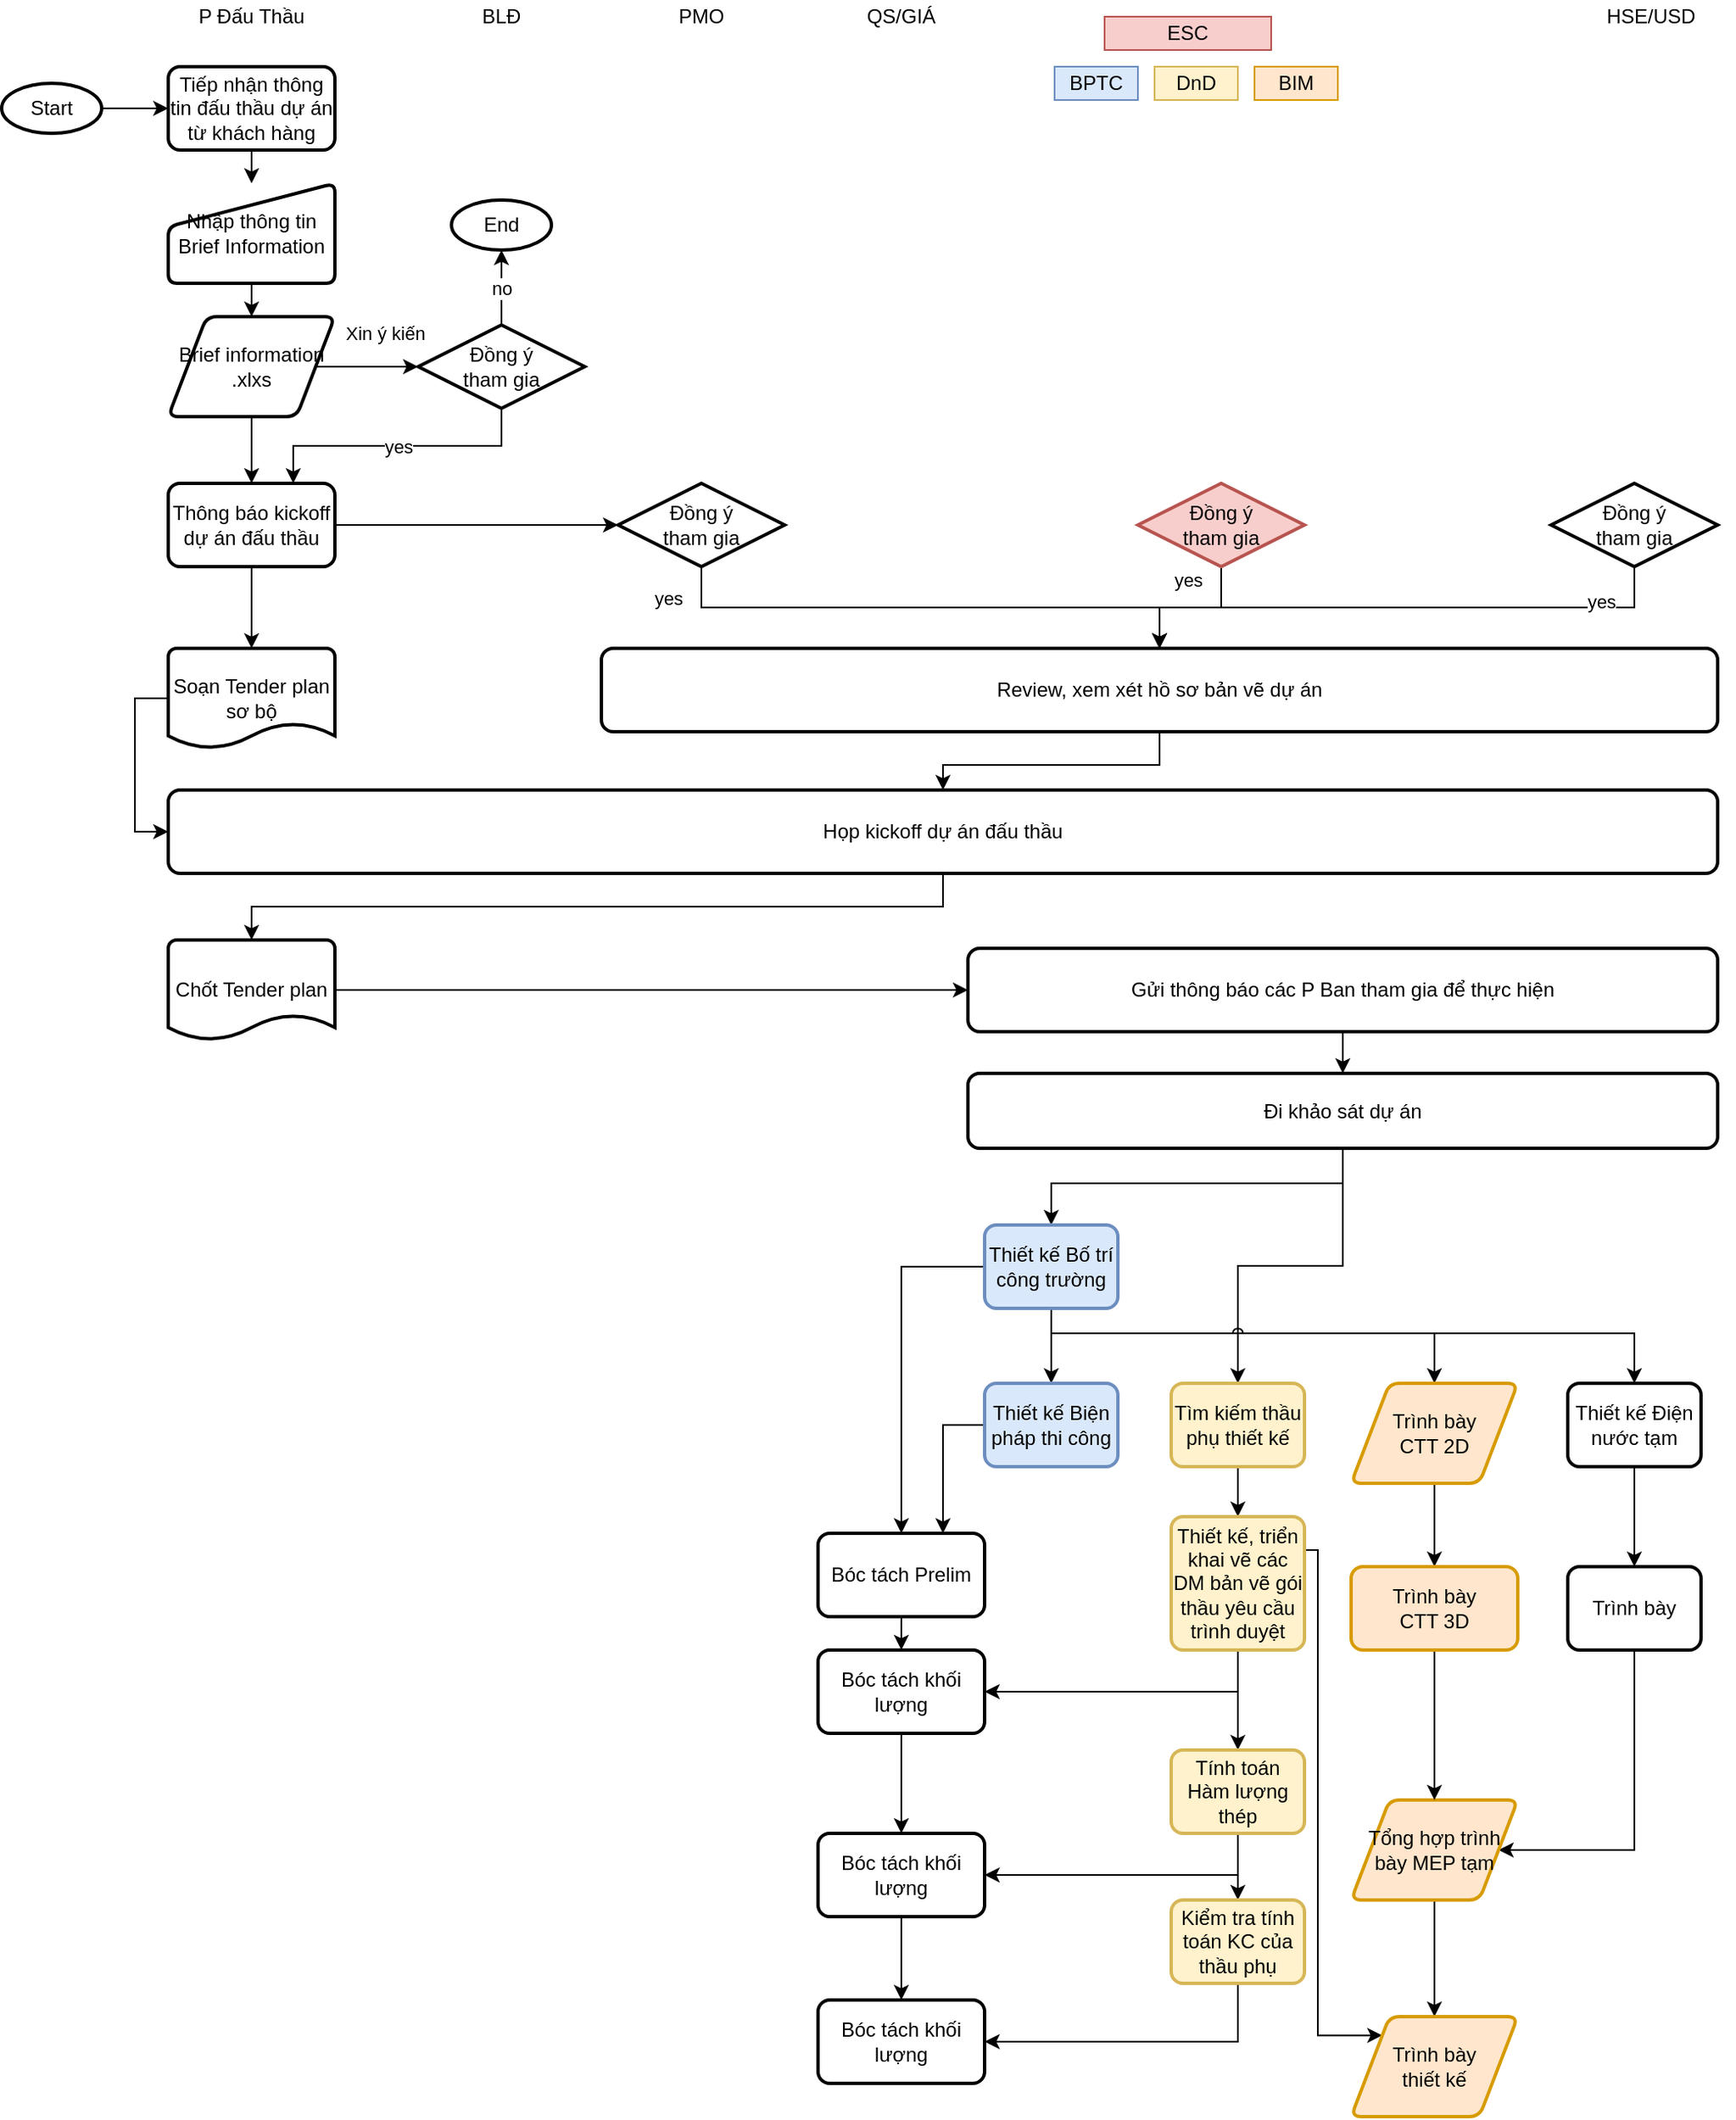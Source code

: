 <mxfile version="15.1.3" type="device"><diagram id="uwYaoFaUeJFarOsGw9wn" name="QT ĐẤU THẦU 211219"><mxGraphModel dx="2172" dy="1612" grid="1" gridSize="10" guides="1" tooltips="1" connect="1" arrows="1" fold="1" page="1" pageScale="1" pageWidth="1100" pageHeight="850" math="0" shadow="0"><root><mxCell id="0"/><mxCell id="1" parent="0"/><mxCell id="tYWQS3drvbbl45hTbMXj-5" style="edgeStyle=orthogonalEdgeStyle;rounded=0;orthogonalLoop=1;jettySize=auto;html=1;exitX=0.5;exitY=1;exitDx=0;exitDy=0;entryX=0.5;entryY=0;entryDx=0;entryDy=0;" edge="1" parent="1" source="tYWQS3drvbbl45hTbMXj-1" target="tYWQS3drvbbl45hTbMXj-3"><mxGeometry relative="1" as="geometry"/></mxCell><mxCell id="tYWQS3drvbbl45hTbMXj-1" value="Tiếp nhận thông tin đấu thầu dự án từ khách hàng" style="rounded=1;whiteSpace=wrap;html=1;absoluteArcSize=1;arcSize=14;strokeWidth=2;" vertex="1" parent="1"><mxGeometry x="120" y="80" width="100" height="50" as="geometry"/></mxCell><mxCell id="tYWQS3drvbbl45hTbMXj-2" value="P Đấu Thầu" style="text;html=1;strokeColor=none;fillColor=none;align=center;verticalAlign=middle;whiteSpace=wrap;rounded=0;" vertex="1" parent="1"><mxGeometry x="120" y="40" width="100" height="20" as="geometry"/></mxCell><mxCell id="tYWQS3drvbbl45hTbMXj-6" style="edgeStyle=orthogonalEdgeStyle;rounded=0;orthogonalLoop=1;jettySize=auto;html=1;exitX=0.5;exitY=1;exitDx=0;exitDy=0;entryX=0.5;entryY=0;entryDx=0;entryDy=0;" edge="1" parent="1" source="tYWQS3drvbbl45hTbMXj-3" target="tYWQS3drvbbl45hTbMXj-4"><mxGeometry relative="1" as="geometry"/></mxCell><mxCell id="tYWQS3drvbbl45hTbMXj-3" value="Nhập thông tin Brief Information" style="html=1;strokeWidth=2;shape=manualInput;whiteSpace=wrap;rounded=1;size=26;arcSize=11;" vertex="1" parent="1"><mxGeometry x="120" y="150" width="100" height="60" as="geometry"/></mxCell><mxCell id="tYWQS3drvbbl45hTbMXj-8" style="edgeStyle=orthogonalEdgeStyle;rounded=0;orthogonalLoop=1;jettySize=auto;html=1;exitX=0.5;exitY=1;exitDx=0;exitDy=0;entryX=0.5;entryY=0;entryDx=0;entryDy=0;" edge="1" parent="1" source="tYWQS3drvbbl45hTbMXj-4" target="tYWQS3drvbbl45hTbMXj-7"><mxGeometry relative="1" as="geometry"/></mxCell><mxCell id="tYWQS3drvbbl45hTbMXj-19" value="Xin ý kiến" style="edgeStyle=orthogonalEdgeStyle;rounded=0;orthogonalLoop=1;jettySize=auto;html=1;exitX=1;exitY=0.5;exitDx=0;exitDy=0;entryX=0;entryY=0.5;entryDx=0;entryDy=0;entryPerimeter=0;" edge="1" parent="1" source="tYWQS3drvbbl45hTbMXj-4" target="tYWQS3drvbbl45hTbMXj-17"><mxGeometry x="0.35" y="20" relative="1" as="geometry"><mxPoint as="offset"/></mxGeometry></mxCell><mxCell id="tYWQS3drvbbl45hTbMXj-4" value="Brief information&lt;br&gt;.xlxs" style="shape=parallelogram;html=1;strokeWidth=2;perimeter=parallelogramPerimeter;whiteSpace=wrap;rounded=1;arcSize=12;size=0.23;" vertex="1" parent="1"><mxGeometry x="120" y="230" width="100" height="60" as="geometry"/></mxCell><mxCell id="tYWQS3drvbbl45hTbMXj-14" style="edgeStyle=orthogonalEdgeStyle;rounded=0;orthogonalLoop=1;jettySize=auto;html=1;exitX=0.5;exitY=1;exitDx=0;exitDy=0;entryX=0.5;entryY=0;entryDx=0;entryDy=0;entryPerimeter=0;" edge="1" parent="1" source="tYWQS3drvbbl45hTbMXj-7" target="tYWQS3drvbbl45hTbMXj-13"><mxGeometry relative="1" as="geometry"/></mxCell><mxCell id="tYWQS3drvbbl45hTbMXj-25" style="edgeStyle=orthogonalEdgeStyle;rounded=0;orthogonalLoop=1;jettySize=auto;html=1;exitX=1;exitY=0.5;exitDx=0;exitDy=0;entryX=0;entryY=0.5;entryDx=0;entryDy=0;entryPerimeter=0;" edge="1" parent="1" source="tYWQS3drvbbl45hTbMXj-7" target="tYWQS3drvbbl45hTbMXj-21"><mxGeometry relative="1" as="geometry"/></mxCell><mxCell id="tYWQS3drvbbl45hTbMXj-7" value="Thông báo kickoff dự án đấu thầu" style="rounded=1;whiteSpace=wrap;html=1;absoluteArcSize=1;arcSize=14;strokeWidth=2;" vertex="1" parent="1"><mxGeometry x="120" y="330" width="100" height="50" as="geometry"/></mxCell><mxCell id="tYWQS3drvbbl45hTbMXj-9" value="PMO" style="text;html=1;strokeColor=none;fillColor=none;align=center;verticalAlign=middle;whiteSpace=wrap;rounded=0;" vertex="1" parent="1"><mxGeometry x="390" y="40" width="100" height="20" as="geometry"/></mxCell><mxCell id="tYWQS3drvbbl45hTbMXj-10" value="ESC" style="text;html=1;strokeColor=#b85450;fillColor=#f8cecc;align=center;verticalAlign=middle;whiteSpace=wrap;rounded=0;" vertex="1" parent="1"><mxGeometry x="682" y="50" width="100" height="20" as="geometry"/></mxCell><mxCell id="tYWQS3drvbbl45hTbMXj-11" value="HSE/USD" style="text;html=1;strokeColor=none;fillColor=none;align=center;verticalAlign=middle;whiteSpace=wrap;rounded=0;" vertex="1" parent="1"><mxGeometry x="960" y="40" width="100" height="20" as="geometry"/></mxCell><mxCell id="tYWQS3drvbbl45hTbMXj-16" style="edgeStyle=orthogonalEdgeStyle;rounded=0;orthogonalLoop=1;jettySize=auto;html=1;exitX=0;exitY=0.5;exitDx=0;exitDy=0;exitPerimeter=0;entryX=0;entryY=0.5;entryDx=0;entryDy=0;" edge="1" parent="1" source="tYWQS3drvbbl45hTbMXj-13" target="tYWQS3drvbbl45hTbMXj-43"><mxGeometry relative="1" as="geometry"/></mxCell><mxCell id="tYWQS3drvbbl45hTbMXj-13" value="Soạn Tender plan sơ bộ" style="strokeWidth=2;html=1;shape=mxgraph.flowchart.document2;whiteSpace=wrap;size=0.25;" vertex="1" parent="1"><mxGeometry x="120" y="429" width="100" height="60" as="geometry"/></mxCell><mxCell id="tYWQS3drvbbl45hTbMXj-35" style="edgeStyle=orthogonalEdgeStyle;rounded=0;orthogonalLoop=1;jettySize=auto;html=1;exitX=0.5;exitY=1;exitDx=0;exitDy=0;entryX=0.5;entryY=0;entryDx=0;entryDy=0;entryPerimeter=0;" edge="1" parent="1" source="tYWQS3drvbbl45hTbMXj-43" target="tYWQS3drvbbl45hTbMXj-34"><mxGeometry relative="1" as="geometry"/></mxCell><mxCell id="tYWQS3drvbbl45hTbMXj-44" style="edgeStyle=orthogonalEdgeStyle;rounded=0;orthogonalLoop=1;jettySize=auto;html=1;exitX=0.5;exitY=1;exitDx=0;exitDy=0;entryX=0.5;entryY=0;entryDx=0;entryDy=0;" edge="1" parent="1" source="tYWQS3drvbbl45hTbMXj-15" target="tYWQS3drvbbl45hTbMXj-43"><mxGeometry relative="1" as="geometry"/></mxCell><mxCell id="tYWQS3drvbbl45hTbMXj-15" value="Review, xem xét hồ sơ bản vẽ dự án" style="rounded=1;whiteSpace=wrap;html=1;absoluteArcSize=1;arcSize=14;strokeWidth=2;" vertex="1" parent="1"><mxGeometry x="380" y="429" width="670" height="50" as="geometry"/></mxCell><mxCell id="tYWQS3drvbbl45hTbMXj-20" value="yes" style="edgeStyle=orthogonalEdgeStyle;rounded=0;orthogonalLoop=1;jettySize=auto;html=1;exitX=0.5;exitY=1;exitDx=0;exitDy=0;exitPerimeter=0;entryX=0.75;entryY=0;entryDx=0;entryDy=0;" edge="1" parent="1" source="tYWQS3drvbbl45hTbMXj-17" target="tYWQS3drvbbl45hTbMXj-7"><mxGeometry relative="1" as="geometry"/></mxCell><mxCell id="tYWQS3drvbbl45hTbMXj-33" value="no" style="edgeStyle=orthogonalEdgeStyle;rounded=0;orthogonalLoop=1;jettySize=auto;html=1;exitX=0.5;exitY=0;exitDx=0;exitDy=0;exitPerimeter=0;entryX=0.5;entryY=1;entryDx=0;entryDy=0;entryPerimeter=0;" edge="1" parent="1" source="tYWQS3drvbbl45hTbMXj-17" target="tYWQS3drvbbl45hTbMXj-32"><mxGeometry relative="1" as="geometry"/></mxCell><mxCell id="tYWQS3drvbbl45hTbMXj-17" value="Đồng ý&lt;br&gt;tham gia" style="strokeWidth=2;html=1;shape=mxgraph.flowchart.decision;whiteSpace=wrap;" vertex="1" parent="1"><mxGeometry x="270" y="235" width="100" height="50" as="geometry"/></mxCell><mxCell id="tYWQS3drvbbl45hTbMXj-18" value="BLĐ" style="text;html=1;strokeColor=none;fillColor=none;align=center;verticalAlign=middle;whiteSpace=wrap;rounded=0;" vertex="1" parent="1"><mxGeometry x="270" y="40" width="100" height="20" as="geometry"/></mxCell><mxCell id="tYWQS3drvbbl45hTbMXj-26" value="yes" style="edgeStyle=orthogonalEdgeStyle;rounded=0;orthogonalLoop=1;jettySize=auto;html=1;exitX=0.5;exitY=1;exitDx=0;exitDy=0;exitPerimeter=0;entryX=0.5;entryY=0;entryDx=0;entryDy=0;" edge="1" parent="1" source="tYWQS3drvbbl45hTbMXj-21" target="tYWQS3drvbbl45hTbMXj-15"><mxGeometry x="-0.882" y="-20" relative="1" as="geometry"><mxPoint as="offset"/></mxGeometry></mxCell><mxCell id="tYWQS3drvbbl45hTbMXj-21" value="Đồng ý&lt;br&gt;tham gia" style="strokeWidth=2;html=1;shape=mxgraph.flowchart.decision;whiteSpace=wrap;" vertex="1" parent="1"><mxGeometry x="390" y="330" width="100" height="50" as="geometry"/></mxCell><mxCell id="tYWQS3drvbbl45hTbMXj-27" value="yes" style="edgeStyle=orthogonalEdgeStyle;rounded=0;orthogonalLoop=1;jettySize=auto;html=1;exitX=0.5;exitY=1;exitDx=0;exitDy=0;exitPerimeter=0;entryX=0.5;entryY=0;entryDx=0;entryDy=0;" edge="1" parent="1" source="tYWQS3drvbbl45hTbMXj-23" target="tYWQS3drvbbl45hTbMXj-15"><mxGeometry x="-0.824" y="-20" relative="1" as="geometry"><mxPoint x="722" y="429" as="targetPoint"/><mxPoint as="offset"/></mxGeometry></mxCell><mxCell id="tYWQS3drvbbl45hTbMXj-23" value="Đồng ý&lt;br&gt;tham gia" style="strokeWidth=2;html=1;shape=mxgraph.flowchart.decision;whiteSpace=wrap;fillColor=#f8cecc;strokeColor=#b85450;" vertex="1" parent="1"><mxGeometry x="702" y="330" width="100" height="50" as="geometry"/></mxCell><mxCell id="tYWQS3drvbbl45hTbMXj-28" value="yes" style="edgeStyle=orthogonalEdgeStyle;rounded=0;orthogonalLoop=1;jettySize=auto;html=1;exitX=0.5;exitY=1;exitDx=0;exitDy=0;exitPerimeter=0;entryX=0.5;entryY=0;entryDx=0;entryDy=0;" edge="1" parent="1" source="tYWQS3drvbbl45hTbMXj-24" target="tYWQS3drvbbl45hTbMXj-15"><mxGeometry x="-0.875" y="-20" relative="1" as="geometry"><mxPoint x="722" y="429" as="targetPoint"/><mxPoint as="offset"/></mxGeometry></mxCell><mxCell id="tYWQS3drvbbl45hTbMXj-24" value="Đồng ý&lt;br&gt;tham gia" style="strokeWidth=2;html=1;shape=mxgraph.flowchart.decision;whiteSpace=wrap;" vertex="1" parent="1"><mxGeometry x="950" y="330" width="100" height="50" as="geometry"/></mxCell><mxCell id="tYWQS3drvbbl45hTbMXj-30" style="edgeStyle=orthogonalEdgeStyle;rounded=0;orthogonalLoop=1;jettySize=auto;html=1;exitX=1;exitY=0.5;exitDx=0;exitDy=0;exitPerimeter=0;entryX=0;entryY=0.5;entryDx=0;entryDy=0;" edge="1" parent="1" source="tYWQS3drvbbl45hTbMXj-29" target="tYWQS3drvbbl45hTbMXj-1"><mxGeometry relative="1" as="geometry"/></mxCell><mxCell id="tYWQS3drvbbl45hTbMXj-29" value="Start" style="strokeWidth=2;html=1;shape=mxgraph.flowchart.start_1;whiteSpace=wrap;" vertex="1" parent="1"><mxGeometry x="20" y="90" width="60" height="30" as="geometry"/></mxCell><mxCell id="tYWQS3drvbbl45hTbMXj-32" value="End" style="strokeWidth=2;html=1;shape=mxgraph.flowchart.start_1;whiteSpace=wrap;" vertex="1" parent="1"><mxGeometry x="290" y="160" width="60" height="30" as="geometry"/></mxCell><mxCell id="tYWQS3drvbbl45hTbMXj-37" style="edgeStyle=orthogonalEdgeStyle;rounded=0;orthogonalLoop=1;jettySize=auto;html=1;exitX=1;exitY=0.5;exitDx=0;exitDy=0;exitPerimeter=0;entryX=0;entryY=0.5;entryDx=0;entryDy=0;" edge="1" parent="1" source="tYWQS3drvbbl45hTbMXj-34" target="tYWQS3drvbbl45hTbMXj-36"><mxGeometry relative="1" as="geometry"/></mxCell><mxCell id="tYWQS3drvbbl45hTbMXj-34" value="Chốt Tender plan" style="strokeWidth=2;html=1;shape=mxgraph.flowchart.document2;whiteSpace=wrap;size=0.25;" vertex="1" parent="1"><mxGeometry x="120" y="604" width="100" height="60" as="geometry"/></mxCell><mxCell id="tYWQS3drvbbl45hTbMXj-63" style="edgeStyle=orthogonalEdgeStyle;rounded=0;orthogonalLoop=1;jettySize=auto;html=1;exitX=0.5;exitY=1;exitDx=0;exitDy=0;entryX=0.5;entryY=0;entryDx=0;entryDy=0;" edge="1" parent="1" source="tYWQS3drvbbl45hTbMXj-36" target="tYWQS3drvbbl45hTbMXj-41"><mxGeometry relative="1" as="geometry"/></mxCell><mxCell id="tYWQS3drvbbl45hTbMXj-36" value="Gửi thông báo các P Ban tham gia để thực hiện" style="rounded=1;whiteSpace=wrap;html=1;absoluteArcSize=1;arcSize=14;strokeWidth=2;" vertex="1" parent="1"><mxGeometry x="600" y="609" width="450" height="50" as="geometry"/></mxCell><mxCell id="tYWQS3drvbbl45hTbMXj-38" value="BPTC" style="text;html=1;strokeColor=#6c8ebf;fillColor=#dae8fc;align=center;verticalAlign=middle;whiteSpace=wrap;rounded=0;" vertex="1" parent="1"><mxGeometry x="652" y="80" width="50" height="20" as="geometry"/></mxCell><mxCell id="tYWQS3drvbbl45hTbMXj-39" value="DnD" style="text;html=1;strokeColor=#d6b656;fillColor=#fff2cc;align=center;verticalAlign=middle;whiteSpace=wrap;rounded=0;" vertex="1" parent="1"><mxGeometry x="712" y="80" width="50" height="20" as="geometry"/></mxCell><mxCell id="tYWQS3drvbbl45hTbMXj-40" value="BIM" style="text;html=1;strokeColor=#d79b00;fillColor=#ffe6cc;align=center;verticalAlign=middle;whiteSpace=wrap;rounded=0;" vertex="1" parent="1"><mxGeometry x="772" y="80" width="50" height="20" as="geometry"/></mxCell><mxCell id="tYWQS3drvbbl45hTbMXj-46" style="edgeStyle=orthogonalEdgeStyle;rounded=0;orthogonalLoop=1;jettySize=auto;html=1;exitX=0.5;exitY=1;exitDx=0;exitDy=0;entryX=0.5;entryY=0;entryDx=0;entryDy=0;" edge="1" parent="1" source="tYWQS3drvbbl45hTbMXj-41" target="tYWQS3drvbbl45hTbMXj-42"><mxGeometry relative="1" as="geometry"><mxPoint x="722" y="729" as="sourcePoint"/><Array as="points"><mxPoint x="825" y="750"/><mxPoint x="650" y="750"/></Array></mxGeometry></mxCell><mxCell id="tYWQS3drvbbl45hTbMXj-99" style="edgeStyle=orthogonalEdgeStyle;rounded=0;jumpStyle=arc;orthogonalLoop=1;jettySize=auto;html=1;exitX=0.5;exitY=1;exitDx=0;exitDy=0;entryX=0.5;entryY=0;entryDx=0;entryDy=0;" edge="1" parent="1" source="tYWQS3drvbbl45hTbMXj-41" target="tYWQS3drvbbl45hTbMXj-52"><mxGeometry relative="1" as="geometry"/></mxCell><mxCell id="tYWQS3drvbbl45hTbMXj-41" value="Đi khảo sát dự án" style="rounded=1;whiteSpace=wrap;html=1;absoluteArcSize=1;arcSize=14;strokeWidth=2;" vertex="1" parent="1"><mxGeometry x="600" y="684" width="450" height="45" as="geometry"/></mxCell><mxCell id="tYWQS3drvbbl45hTbMXj-66" style="edgeStyle=orthogonalEdgeStyle;rounded=0;orthogonalLoop=1;jettySize=auto;html=1;exitX=0;exitY=0.5;exitDx=0;exitDy=0;entryX=0.5;entryY=0;entryDx=0;entryDy=0;" edge="1" parent="1" source="tYWQS3drvbbl45hTbMXj-42" target="tYWQS3drvbbl45hTbMXj-65"><mxGeometry relative="1" as="geometry"><Array as="points"><mxPoint x="560" y="800"/></Array></mxGeometry></mxCell><mxCell id="tYWQS3drvbbl45hTbMXj-67" style="edgeStyle=orthogonalEdgeStyle;rounded=0;orthogonalLoop=1;jettySize=auto;html=1;exitX=0.5;exitY=1;exitDx=0;exitDy=0;entryX=0.5;entryY=0;entryDx=0;entryDy=0;" edge="1" parent="1" source="tYWQS3drvbbl45hTbMXj-42" target="tYWQS3drvbbl45hTbMXj-57"><mxGeometry relative="1" as="geometry"><Array as="points"><mxPoint x="650" y="840"/><mxPoint x="1000" y="840"/></Array></mxGeometry></mxCell><mxCell id="tYWQS3drvbbl45hTbMXj-87" style="edgeStyle=orthogonalEdgeStyle;rounded=0;jumpStyle=arc;orthogonalLoop=1;jettySize=auto;html=1;exitX=0.5;exitY=1;exitDx=0;exitDy=0;" edge="1" parent="1" source="tYWQS3drvbbl45hTbMXj-42" target="tYWQS3drvbbl45hTbMXj-48"><mxGeometry relative="1" as="geometry"><Array as="points"><mxPoint x="650" y="840"/><mxPoint x="880" y="840"/></Array></mxGeometry></mxCell><mxCell id="tYWQS3drvbbl45hTbMXj-97" style="edgeStyle=orthogonalEdgeStyle;rounded=0;jumpStyle=arc;orthogonalLoop=1;jettySize=auto;html=1;exitX=0.5;exitY=1;exitDx=0;exitDy=0;" edge="1" parent="1" source="tYWQS3drvbbl45hTbMXj-42" target="tYWQS3drvbbl45hTbMXj-95"><mxGeometry relative="1" as="geometry"/></mxCell><mxCell id="tYWQS3drvbbl45hTbMXj-42" value="Thiết kế Bố trí công trường" style="rounded=1;whiteSpace=wrap;html=1;absoluteArcSize=1;arcSize=14;strokeWidth=2;fillColor=#dae8fc;strokeColor=#6c8ebf;" vertex="1" parent="1"><mxGeometry x="610" y="775" width="80" height="50" as="geometry"/></mxCell><mxCell id="tYWQS3drvbbl45hTbMXj-43" value="Họp kickoff dự án đấu thầu" style="rounded=1;whiteSpace=wrap;html=1;absoluteArcSize=1;arcSize=14;strokeWidth=2;" vertex="1" parent="1"><mxGeometry x="120" y="514" width="930" height="50" as="geometry"/></mxCell><mxCell id="tYWQS3drvbbl45hTbMXj-73" style="edgeStyle=orthogonalEdgeStyle;rounded=0;orthogonalLoop=1;jettySize=auto;html=1;exitX=0.5;exitY=1;exitDx=0;exitDy=0;jumpStyle=arc;" edge="1" parent="1" source="tYWQS3drvbbl45hTbMXj-48" target="tYWQS3drvbbl45hTbMXj-76"><mxGeometry relative="1" as="geometry"/></mxCell><mxCell id="tYWQS3drvbbl45hTbMXj-48" value="Trình bày&lt;br&gt;CTT 2D" style="shape=parallelogram;html=1;strokeWidth=2;perimeter=parallelogramPerimeter;whiteSpace=wrap;rounded=1;arcSize=12;size=0.23;fillColor=#ffe6cc;strokeColor=#d79b00;" vertex="1" parent="1"><mxGeometry x="830" y="870" width="100" height="60" as="geometry"/></mxCell><mxCell id="tYWQS3drvbbl45hTbMXj-84" style="edgeStyle=orthogonalEdgeStyle;rounded=0;jumpStyle=arc;orthogonalLoop=1;jettySize=auto;html=1;exitX=0.5;exitY=1;exitDx=0;exitDy=0;entryX=0.5;entryY=0;entryDx=0;entryDy=0;" edge="1" parent="1" source="tYWQS3drvbbl45hTbMXj-52" target="tYWQS3drvbbl45hTbMXj-53"><mxGeometry relative="1" as="geometry"/></mxCell><mxCell id="tYWQS3drvbbl45hTbMXj-52" value="Tìm kiếm thầu phụ thiết kế" style="rounded=1;whiteSpace=wrap;html=1;absoluteArcSize=1;arcSize=14;strokeWidth=2;fillColor=#fff2cc;strokeColor=#d6b656;" vertex="1" parent="1"><mxGeometry x="722" y="870" width="80" height="50" as="geometry"/></mxCell><mxCell id="tYWQS3drvbbl45hTbMXj-80" style="edgeStyle=orthogonalEdgeStyle;rounded=0;jumpStyle=arc;orthogonalLoop=1;jettySize=auto;html=1;exitX=0.5;exitY=1;exitDx=0;exitDy=0;entryX=1;entryY=0.5;entryDx=0;entryDy=0;" edge="1" parent="1" source="tYWQS3drvbbl45hTbMXj-53" target="tYWQS3drvbbl45hTbMXj-79"><mxGeometry relative="1" as="geometry"/></mxCell><mxCell id="tYWQS3drvbbl45hTbMXj-81" style="edgeStyle=orthogonalEdgeStyle;rounded=0;jumpStyle=arc;orthogonalLoop=1;jettySize=auto;html=1;exitX=0.5;exitY=1;exitDx=0;exitDy=0;entryX=0.5;entryY=0;entryDx=0;entryDy=0;" edge="1" parent="1" source="tYWQS3drvbbl45hTbMXj-53" target="tYWQS3drvbbl45hTbMXj-54"><mxGeometry relative="1" as="geometry"/></mxCell><mxCell id="tYWQS3drvbbl45hTbMXj-88" style="edgeStyle=orthogonalEdgeStyle;rounded=0;jumpStyle=arc;orthogonalLoop=1;jettySize=auto;html=1;exitX=1;exitY=0.5;exitDx=0;exitDy=0;entryX=0;entryY=0;entryDx=0;entryDy=0;" edge="1" parent="1" source="tYWQS3drvbbl45hTbMXj-53" target="tYWQS3drvbbl45hTbMXj-71"><mxGeometry relative="1" as="geometry"><Array as="points"><mxPoint x="810" y="970"/><mxPoint x="810" y="1261"/></Array></mxGeometry></mxCell><mxCell id="tYWQS3drvbbl45hTbMXj-53" value="Thiết kế, triển khai vẽ các DM bản vẽ gói thầu yêu cầu trình duyệt" style="rounded=1;whiteSpace=wrap;html=1;absoluteArcSize=1;arcSize=14;strokeWidth=2;fillColor=#fff2cc;strokeColor=#d6b656;" vertex="1" parent="1"><mxGeometry x="722" y="950" width="80" height="80" as="geometry"/></mxCell><mxCell id="tYWQS3drvbbl45hTbMXj-83" style="edgeStyle=orthogonalEdgeStyle;rounded=0;jumpStyle=arc;orthogonalLoop=1;jettySize=auto;html=1;exitX=0.5;exitY=1;exitDx=0;exitDy=0;entryX=0.5;entryY=0;entryDx=0;entryDy=0;" edge="1" parent="1" source="tYWQS3drvbbl45hTbMXj-54" target="tYWQS3drvbbl45hTbMXj-55"><mxGeometry relative="1" as="geometry"/></mxCell><mxCell id="tYWQS3drvbbl45hTbMXj-91" style="edgeStyle=orthogonalEdgeStyle;rounded=0;jumpStyle=arc;orthogonalLoop=1;jettySize=auto;html=1;exitX=0.5;exitY=1;exitDx=0;exitDy=0;entryX=1;entryY=0.5;entryDx=0;entryDy=0;" edge="1" parent="1" source="tYWQS3drvbbl45hTbMXj-54" target="tYWQS3drvbbl45hTbMXj-89"><mxGeometry relative="1" as="geometry"/></mxCell><mxCell id="tYWQS3drvbbl45hTbMXj-54" value="Tính toán Hàm lượng thép" style="rounded=1;whiteSpace=wrap;html=1;absoluteArcSize=1;arcSize=14;strokeWidth=2;fillColor=#fff2cc;strokeColor=#d6b656;" vertex="1" parent="1"><mxGeometry x="722" y="1090" width="80" height="50" as="geometry"/></mxCell><mxCell id="tYWQS3drvbbl45hTbMXj-92" style="edgeStyle=orthogonalEdgeStyle;rounded=0;jumpStyle=arc;orthogonalLoop=1;jettySize=auto;html=1;exitX=0.5;exitY=1;exitDx=0;exitDy=0;entryX=1;entryY=0.5;entryDx=0;entryDy=0;" edge="1" parent="1" source="tYWQS3drvbbl45hTbMXj-55" target="tYWQS3drvbbl45hTbMXj-90"><mxGeometry relative="1" as="geometry"/></mxCell><mxCell id="tYWQS3drvbbl45hTbMXj-55" value="Kiểm tra tính toán KC của thầu phụ" style="rounded=1;whiteSpace=wrap;html=1;absoluteArcSize=1;arcSize=14;strokeWidth=2;fillColor=#fff2cc;strokeColor=#d6b656;" vertex="1" parent="1"><mxGeometry x="722" y="1180" width="80" height="50" as="geometry"/></mxCell><mxCell id="tYWQS3drvbbl45hTbMXj-59" style="edgeStyle=orthogonalEdgeStyle;rounded=0;orthogonalLoop=1;jettySize=auto;html=1;exitX=0.5;exitY=1;exitDx=0;exitDy=0;entryX=0.5;entryY=0;entryDx=0;entryDy=0;" edge="1" parent="1" source="tYWQS3drvbbl45hTbMXj-57" target="tYWQS3drvbbl45hTbMXj-58"><mxGeometry relative="1" as="geometry"/></mxCell><mxCell id="tYWQS3drvbbl45hTbMXj-57" value="Thiết kế Điện nước tạm" style="rounded=1;whiteSpace=wrap;html=1;absoluteArcSize=1;arcSize=14;strokeWidth=2;" vertex="1" parent="1"><mxGeometry x="960" y="870" width="80" height="50" as="geometry"/></mxCell><mxCell id="tYWQS3drvbbl45hTbMXj-78" style="edgeStyle=orthogonalEdgeStyle;rounded=0;jumpStyle=arc;orthogonalLoop=1;jettySize=auto;html=1;exitX=0.5;exitY=1;exitDx=0;exitDy=0;entryX=1;entryY=0.5;entryDx=0;entryDy=0;" edge="1" parent="1" source="tYWQS3drvbbl45hTbMXj-58" target="tYWQS3drvbbl45hTbMXj-60"><mxGeometry relative="1" as="geometry"><Array as="points"><mxPoint x="1000" y="1150"/></Array></mxGeometry></mxCell><mxCell id="tYWQS3drvbbl45hTbMXj-58" value="Trình bày" style="rounded=1;whiteSpace=wrap;html=1;absoluteArcSize=1;arcSize=14;strokeWidth=2;" vertex="1" parent="1"><mxGeometry x="960" y="980" width="80" height="50" as="geometry"/></mxCell><mxCell id="tYWQS3drvbbl45hTbMXj-74" style="edgeStyle=orthogonalEdgeStyle;rounded=0;jumpStyle=arc;orthogonalLoop=1;jettySize=auto;html=1;exitX=0.5;exitY=1;exitDx=0;exitDy=0;entryX=0.5;entryY=0;entryDx=0;entryDy=0;" edge="1" parent="1" source="tYWQS3drvbbl45hTbMXj-60" target="tYWQS3drvbbl45hTbMXj-71"><mxGeometry relative="1" as="geometry"/></mxCell><mxCell id="tYWQS3drvbbl45hTbMXj-60" value="Tổng hợp trình bày MEP tạm" style="shape=parallelogram;html=1;strokeWidth=2;perimeter=parallelogramPerimeter;whiteSpace=wrap;rounded=1;arcSize=12;size=0.23;fillColor=#ffe6cc;strokeColor=#d79b00;" vertex="1" parent="1"><mxGeometry x="830" y="1120" width="100" height="60" as="geometry"/></mxCell><mxCell id="tYWQS3drvbbl45hTbMXj-64" value="QS/GIÁ" style="text;html=1;strokeColor=none;fillColor=none;align=center;verticalAlign=middle;whiteSpace=wrap;rounded=0;" vertex="1" parent="1"><mxGeometry x="510" y="40" width="100" height="20" as="geometry"/></mxCell><mxCell id="tYWQS3drvbbl45hTbMXj-82" style="edgeStyle=orthogonalEdgeStyle;rounded=0;jumpStyle=arc;orthogonalLoop=1;jettySize=auto;html=1;exitX=0.5;exitY=1;exitDx=0;exitDy=0;entryX=0.5;entryY=0;entryDx=0;entryDy=0;" edge="1" parent="1" source="tYWQS3drvbbl45hTbMXj-65" target="tYWQS3drvbbl45hTbMXj-79"><mxGeometry relative="1" as="geometry"/></mxCell><mxCell id="tYWQS3drvbbl45hTbMXj-65" value="Bóc tách Prelim" style="rounded=1;whiteSpace=wrap;html=1;absoluteArcSize=1;arcSize=14;strokeWidth=2;" vertex="1" parent="1"><mxGeometry x="510" y="960" width="100" height="50" as="geometry"/></mxCell><mxCell id="tYWQS3drvbbl45hTbMXj-71" value="Trình bày&lt;br&gt;thiết kế" style="shape=parallelogram;html=1;strokeWidth=2;perimeter=parallelogramPerimeter;whiteSpace=wrap;rounded=1;arcSize=12;size=0.23;fillColor=#ffe6cc;strokeColor=#d79b00;" vertex="1" parent="1"><mxGeometry x="830" y="1250" width="100" height="60" as="geometry"/></mxCell><mxCell id="tYWQS3drvbbl45hTbMXj-77" style="edgeStyle=orthogonalEdgeStyle;rounded=0;jumpStyle=arc;orthogonalLoop=1;jettySize=auto;html=1;exitX=0.5;exitY=1;exitDx=0;exitDy=0;entryX=0.5;entryY=0;entryDx=0;entryDy=0;" edge="1" parent="1" source="tYWQS3drvbbl45hTbMXj-76" target="tYWQS3drvbbl45hTbMXj-60"><mxGeometry relative="1" as="geometry"/></mxCell><mxCell id="tYWQS3drvbbl45hTbMXj-76" value="Trình bày&lt;br&gt;CTT 3D" style="rounded=1;whiteSpace=wrap;html=1;absoluteArcSize=1;arcSize=14;strokeWidth=2;fillColor=#ffe6cc;strokeColor=#d79b00;" vertex="1" parent="1"><mxGeometry x="830" y="980" width="100" height="50" as="geometry"/></mxCell><mxCell id="tYWQS3drvbbl45hTbMXj-94" style="edgeStyle=orthogonalEdgeStyle;rounded=0;jumpStyle=arc;orthogonalLoop=1;jettySize=auto;html=1;exitX=0.5;exitY=1;exitDx=0;exitDy=0;entryX=0.5;entryY=0;entryDx=0;entryDy=0;" edge="1" parent="1" source="tYWQS3drvbbl45hTbMXj-79" target="tYWQS3drvbbl45hTbMXj-89"><mxGeometry relative="1" as="geometry"/></mxCell><mxCell id="tYWQS3drvbbl45hTbMXj-79" value="Bóc tách khối lượng" style="rounded=1;whiteSpace=wrap;html=1;absoluteArcSize=1;arcSize=14;strokeWidth=2;" vertex="1" parent="1"><mxGeometry x="510" y="1030" width="100" height="50" as="geometry"/></mxCell><mxCell id="tYWQS3drvbbl45hTbMXj-93" style="edgeStyle=orthogonalEdgeStyle;rounded=0;jumpStyle=arc;orthogonalLoop=1;jettySize=auto;html=1;exitX=0.5;exitY=1;exitDx=0;exitDy=0;entryX=0.5;entryY=0;entryDx=0;entryDy=0;" edge="1" parent="1" source="tYWQS3drvbbl45hTbMXj-89" target="tYWQS3drvbbl45hTbMXj-90"><mxGeometry relative="1" as="geometry"/></mxCell><mxCell id="tYWQS3drvbbl45hTbMXj-89" value="Bóc tách khối lượng" style="rounded=1;whiteSpace=wrap;html=1;absoluteArcSize=1;arcSize=14;strokeWidth=2;" vertex="1" parent="1"><mxGeometry x="510" y="1140" width="100" height="50" as="geometry"/></mxCell><mxCell id="tYWQS3drvbbl45hTbMXj-90" value="Bóc tách khối lượng" style="rounded=1;whiteSpace=wrap;html=1;absoluteArcSize=1;arcSize=14;strokeWidth=2;" vertex="1" parent="1"><mxGeometry x="510" y="1240" width="100" height="50" as="geometry"/></mxCell><mxCell id="tYWQS3drvbbl45hTbMXj-96" style="edgeStyle=orthogonalEdgeStyle;rounded=0;jumpStyle=arc;orthogonalLoop=1;jettySize=auto;html=1;exitX=0;exitY=0.5;exitDx=0;exitDy=0;entryX=0.75;entryY=0;entryDx=0;entryDy=0;" edge="1" parent="1" source="tYWQS3drvbbl45hTbMXj-95" target="tYWQS3drvbbl45hTbMXj-65"><mxGeometry relative="1" as="geometry"/></mxCell><mxCell id="tYWQS3drvbbl45hTbMXj-95" value="Thiết kế Biện pháp thi công" style="rounded=1;whiteSpace=wrap;html=1;absoluteArcSize=1;arcSize=14;strokeWidth=2;fillColor=#dae8fc;strokeColor=#6c8ebf;" vertex="1" parent="1"><mxGeometry x="610" y="870" width="80" height="50" as="geometry"/></mxCell></root></mxGraphModel></diagram></mxfile>